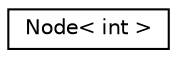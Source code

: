 digraph "Graphical Class Hierarchy"
{
 // LATEX_PDF_SIZE
  edge [fontname="Helvetica",fontsize="10",labelfontname="Helvetica",labelfontsize="10"];
  node [fontname="Helvetica",fontsize="10",shape=record];
  rankdir="LR";
  Node0 [label="Node\< int \>",height=0.2,width=0.4,color="black", fillcolor="white", style="filled",URL="$class_node.html",tooltip=" "];
}
